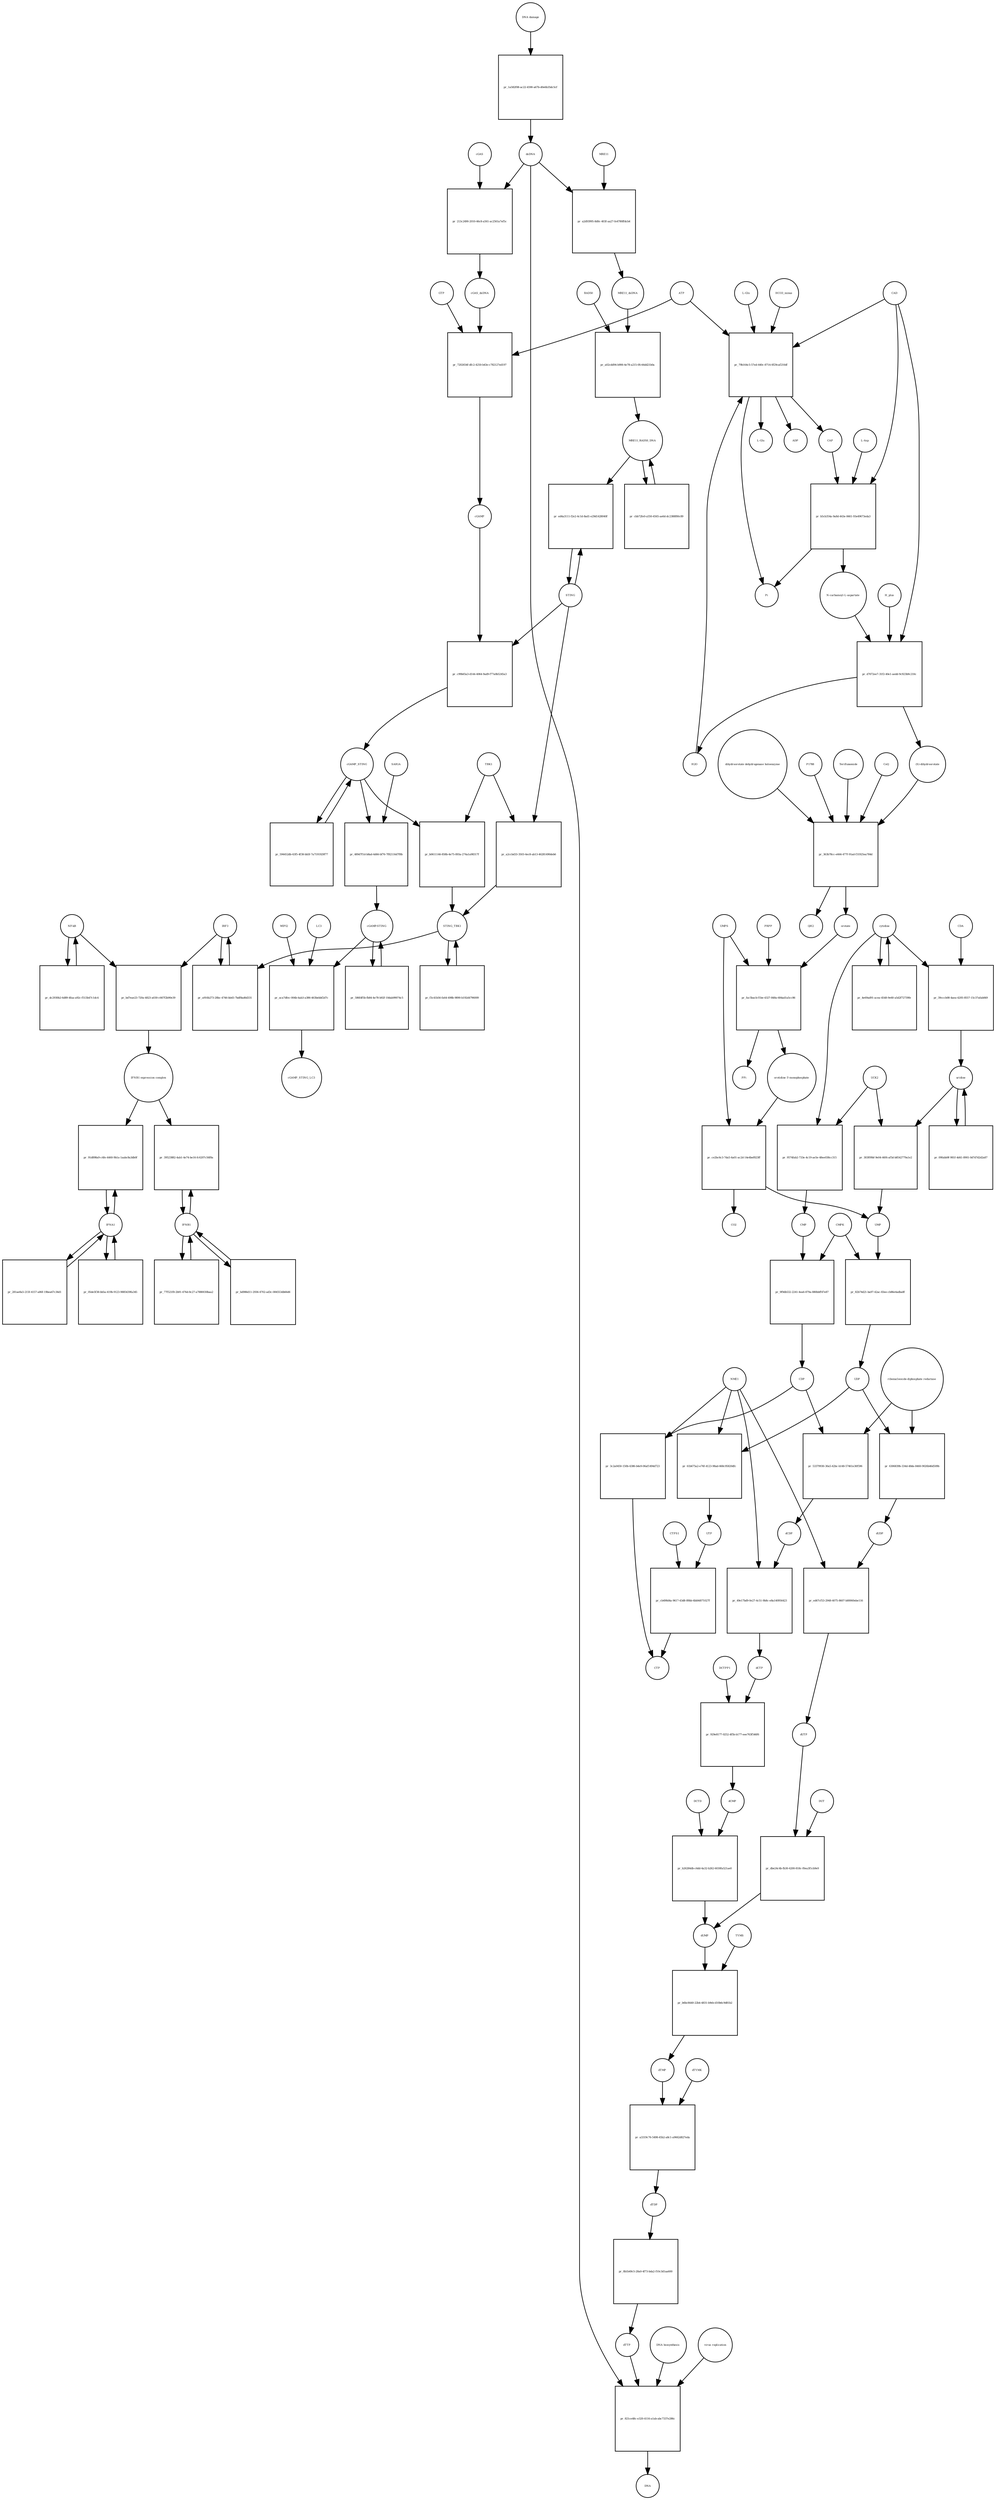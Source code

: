 strict digraph  {
"NF-kB" [annotation="urn_miriam_obo.go_GO%3A0071159", bipartite=0, cls=complex, fontsize=4, label="NF-kB", shape=circle];
"pr_bd7eae23-720a-4823-a030-c667f2b90e39" [annotation="", bipartite=1, cls=process, fontsize=4, label="pr_bd7eae23-720a-4823-a030-c667f2b90e39", shape=square];
"IFNB1 expression complex" [annotation="", bipartite=0, cls=complex, fontsize=4, label="IFNB1 expression complex", shape=circle];
IRF3 [annotation="urn_miriam_hgnc_6118|urn_miriam_uniprot_Q14653|urn_miriam_ensembl_ENSG00000126456|urn_miriam_refseq_NM_001571|urn_miriam_hgnc.symbol_IRF3|urn_miriam_ncbigene_3661", bipartite=0, cls="macromolecule multimer", fontsize=4, label=IRF3, shape=circle];
dCDP [annotation="urn_miriam_obo.chebi_CHEBI%3A28846", bipartite=0, cls="simple chemical", fontsize=4, label=dCDP, shape=circle];
"pr_49e17bd9-0e27-4c51-9b8c-e8a140956423" [annotation="", bipartite=1, cls=process, fontsize=4, label="pr_49e17bd9-0e27-4c51-9b8c-e8a140956423", shape=square];
dCTP [annotation="urn_miriam_obo.chebi_CHEBI%3A16311", bipartite=0, cls="simple chemical", fontsize=4, label=dCTP, shape=circle];
NME1 [annotation="urn_miriam_uniprot_P15531|urn_miriam_hgnc_7849", bipartite=0, cls=macromolecule, fontsize=4, label=NME1, shape=circle];
uridine [annotation="urn_miriam_obo.chebi_CHEBI%3A16704", bipartite=0, cls="simple chemical", fontsize=4, label=uridine, shape=circle];
"pr_303f09bf-9e04-46f4-af5d-b8542779a1e2" [annotation="", bipartite=1, cls=process, fontsize=4, label="pr_303f09bf-9e04-46f4-af5d-b8542779a1e2", shape=square];
UMP [annotation="urn_miriam_obo.chebi_CHEBI%3A57865", bipartite=0, cls="simple chemical", fontsize=4, label=UMP, shape=circle];
UCK2 [annotation="urn_miriam_uniprot_Q9HA47|urn_miriam_hgnc_HGNC%3A12562", bipartite=0, cls=macromolecule, fontsize=4, label=UCK2, shape=circle];
"orotidine 5'-monophosphate" [annotation="urn_miriam_obo.chebi_CHEBI%3A15842", bipartite=0, cls="simple chemical", fontsize=4, label="orotidine 5'-monophosphate", shape=circle];
"pr_ce2bc6c3-7da5-4a01-ac2d-14e4bef823ff" [annotation="", bipartite=1, cls=process, fontsize=4, label="pr_ce2bc6c3-7da5-4a01-ac2d-14e4bef823ff", shape=square];
UMPS [annotation="urn_miriam_ncbigene_7372|urn_miriam_refseq_NM_000373|urn_miriam_hgnc.symbol_UMPS|urn_miriam_hgnc_12563|urn_miriam_ensembl_ENSG00000114491|urn_miriam_uniprot_P11172", bipartite=0, cls="macromolecule multimer", fontsize=4, label=UMPS, shape=circle];
CO2 [annotation="urn_miriam_obo.chebi_CHEBI%3A16526", bipartite=0, cls="simple chemical", fontsize=4, label=CO2, shape=circle];
UTP [annotation="urn_miriam_obo.chebi_CHEBI%3A15713", bipartite=0, cls="simple chemical", fontsize=4, label=UTP, shape=circle];
"pr_cb498d4a-9617-43d8-89bb-4bb9d071027f" [annotation="", bipartite=1, cls=process, fontsize=4, label="pr_cb498d4a-9617-43d8-89bb-4bb9d071027f", shape=square];
CTP [annotation="urn_miriam_obo.chebi_CHEBI%3A17677", bipartite=0, cls="simple chemical", fontsize=4, label=CTP, shape=circle];
CTPS1 [annotation="urn_miriam_hgnc_HGNC%3A2519|urn_miriam_uniprot_P17812", bipartite=0, cls=macromolecule, fontsize=4, label=CTPS1, shape=circle];
UDP [annotation="urn_miriam_obo.chebi_CHEBI%3A17659", bipartite=0, cls="simple chemical", fontsize=4, label=UDP, shape=circle];
"pr_6306839b-334d-48de-8460-9026b46d509b" [annotation="", bipartite=1, cls=process, fontsize=4, label="pr_6306839b-334d-48de-8460-9026b46d509b", shape=square];
dUDP [annotation="urn_miriam_obo.chebi_CHEBI%3A28850", bipartite=0, cls="simple chemical", fontsize=4, label=dUDP, shape=circle];
"ribonucleoside-diphosphate reductase" [annotation="urn_miriam_brenda_1.17.4.1|urn_miriam_obo.go_GO%3A0005971", bipartite=0, cls=complex, fontsize=4, label="ribonucleoside-diphosphate reductase", shape=circle];
IFNB1 [annotation="urn_miriam_ensembl_ENSG00000171855|urn_miriam_hgnc.symbol_IFNB1|urn_miriam_hgnc_5434|urn_miriam_uniprot_P01574|urn_miriam_refseq_NM_002176|urn_miriam_ncbigene_3456", bipartite=0, cls=macromolecule, fontsize=4, label=IFNB1, shape=circle];
"pr_39523882-4ab1-4e74-be16-fc6207c56f8a" [annotation="", bipartite=1, cls=process, fontsize=4, label="pr_39523882-4ab1-4e74-be16-fc6207c56f8a", shape=square];
"pr_82b74d21-ba97-42ac-83ee-cb86e4adba8f" [annotation="", bipartite=1, cls=process, fontsize=4, label="pr_82b74d21-ba97-42ac-83ee-cb86e4adba8f", shape=square];
CMPK [annotation="urn_miriam_uniprot_P30085|urn_miriam_hgnc_HGNC%3A18170", bipartite=0, cls=macromolecule, fontsize=4, label=CMPK, shape=circle];
"cGAMP-STING" [annotation="", bipartite=0, cls=complex, fontsize=4, label="cGAMP-STING", shape=circle];
"pr_586fdf5b-fb84-4e78-b92f-10dab99074c5" [annotation="", bipartite=1, cls=process, fontsize=4, label="pr_586fdf5b-fb84-4e78-b92f-10dab99074c5", shape=square];
IFNA1 [annotation="urn_miriam_hgnc.symbol_IFNA1|urn_miriam_ncbigene_3439|urn_miriam_refseq_NM_024013|urn_miriam_uniprot_P01562|urn_miriam_hgnc_5417|urn_miriam_ensembl_ENSG00000197919", bipartite=0, cls=macromolecule, fontsize=4, label=IFNA1, shape=circle];
"pr_91d898a9-c4fe-4460-9b1a-1aabc8a3db0f" [annotation="", bipartite=1, cls=process, fontsize=4, label="pr_91d898a9-c4fe-4460-9b1a-1aabc8a3db0f", shape=square];
"pr_09fabb9f-981f-4d41-8901-0d7d7d2d2a87" [annotation="", bipartite=1, cls=process, fontsize=4, label="pr_09fabb9f-981f-4d41-8901-0d7d7d2d2a87", shape=square];
CDP [annotation="urn_miriam_obo.chebi_CHEBI%3A17239", bipartite=0, cls="simple chemical", fontsize=4, label=CDP, shape=circle];
"pr_53379930-30a5-42bc-b148-57461e30f596" [annotation="", bipartite=1, cls=process, fontsize=4, label="pr_53379930-30a5-42bc-b148-57461e30f596", shape=square];
"pr_3c2a0450-150b-4386-b4e9-06af1494d723" [annotation="", bipartite=1, cls=process, fontsize=4, label="pr_3c2a0450-150b-4386-b4e9-06af1494d723", shape=square];
dTDP [annotation="urn_miriam_obo.chebi_CHEBI%3A18075", bipartite=0, cls="simple chemical", fontsize=4, label=dTDP, shape=circle];
"pr_8b1b49c5-28a0-4f73-bda2-f10c3d1aa600" [annotation="", bipartite=1, cls=process, fontsize=4, label="pr_8b1b49c5-28a0-4f73-bda2-f10c3d1aa600", shape=square];
dTTP [annotation="urn_miriam_obo.chebi_CHEBI%3A18077", bipartite=0, cls="simple chemical", fontsize=4, label=dTTP, shape=circle];
CMP [annotation="urn_miriam_obo.chebi_CHEBI%3A17361", bipartite=0, cls="simple chemical", fontsize=4, label=CMP, shape=circle];
"pr_9f9db532-2241-4ea6-879a-880bbff47e87" [annotation="", bipartite=1, cls=process, fontsize=4, label="pr_9f9db532-2241-4ea6-879a-880bbff47e87", shape=square];
dUMP [annotation="urn_miriam_obo.chebi_CHEBI%3A17622", bipartite=0, cls="simple chemical", fontsize=4, label=dUMP, shape=circle];
"pr_b6bc8440-22b4-4831-b9eb-d10b6c9d81b2" [annotation="", bipartite=1, cls=process, fontsize=4, label="pr_b6bc8440-22b4-4831-b9eb-d10b6c9d81b2", shape=square];
dTMP [annotation="urn_miriam_obo.chebi_CHEBI%3A17013", bipartite=0, cls="simple chemical", fontsize=4, label=dTMP, shape=circle];
TYMS [annotation="urn_miriam_uniprot_P04818|urn_miriam_hgnc_HGNC%3A12441", bipartite=0, cls=macromolecule, fontsize=4, label=TYMS, shape=circle];
dsDNA [annotation="urn_miriam_obo.chebi_CHEBI%3A75909", bipartite=0, cls="simple chemical", fontsize=4, label=dsDNA, shape=circle];
"pr_821ce48c-e320-4116-a1ab-abc7337e286c" [annotation="", bipartite=1, cls=process, fontsize=4, label="pr_821ce48c-e320-4116-a1ab-abc7337e286c", shape=square];
DNA [annotation="", bipartite=0, cls="nucleic acid feature", fontsize=4, label=DNA, shape=circle];
"DNA biosynthesis" [annotation="urn_miriam_obo.go_GO%3A0071897", bipartite=0, cls=phenotype, fontsize=4, label="DNA biosynthesis", shape=circle];
"virus replication" [annotation="urn_miriam_obo.go_GO%3A0019079", bipartite=0, cls=phenotype, fontsize=4, label="virus replication", shape=circle];
MRE11_RAD50_DNA [annotation="", bipartite=0, cls=complex, fontsize=4, label=MRE11_RAD50_DNA, shape=circle];
"pr_cbb72fe0-a550-4565-ae6d-dc2388f80c89" [annotation="", bipartite=1, cls=process, fontsize=4, label="pr_cbb72fe0-a550-4565-ae6d-dc2388f80c89", shape=square];
"pr_929e8177-0252-4f5b-b177-eee763f546f6" [annotation="", bipartite=1, cls=process, fontsize=4, label="pr_929e8177-0252-4f5b-b177-eee763f546f6", shape=square];
dCMP [annotation="urn_miriam_obo.chebi_CHEBI%3A15918", bipartite=0, cls="simple chemical", fontsize=4, label=dCMP, shape=circle];
DCTPP1 [annotation="urn_miriam_uniprot_Q9H773|urn_miriam_hgnc_HGNC%3A28777", bipartite=0, cls=macromolecule, fontsize=4, label=DCTPP1, shape=circle];
"pr_bd986d11-2936-4702-ad3c-084553db66d6" [annotation="", bipartite=1, cls=process, fontsize=4, label="pr_bd986d11-2936-4702-ad3c-084553db66d6", shape=square];
"pr_77f521f8-2b91-476d-8c27-a7880030baa2" [annotation="", bipartite=1, cls=process, fontsize=4, label="pr_77f521f8-2b91-476d-8c27-a7880030baa2", shape=square];
ATP [annotation="urn_miriam_obo.chebi_CHEBI%3A15422", bipartite=0, cls="simple chemical", fontsize=4, label=ATP, shape=circle];
"pr_7202654f-dfc2-4250-b43e-c782127ed197" [annotation="", bipartite=1, cls=process, fontsize=4, label="pr_7202654f-dfc2-4250-b43e-c782127ed197", shape=square];
GTP [annotation="urn_miriam_obo.chebi_CHEBI%3A15996", bipartite=0, cls="simple chemical", fontsize=4, label=GTP, shape=circle];
cGAMP [annotation="urn_miriam_obo.chebi_CHEBI%3A75947", bipartite=0, cls="simple chemical", fontsize=4, label=cGAMP, shape=circle];
cGAS_dsDNA [annotation=urn_miriam_pubmed_28363908, bipartite=0, cls=complex, fontsize=4, label=cGAS_dsDNA, shape=circle];
cytidine [annotation="urn_miriam_obo.chebi_CHEBI%3A17562", bipartite=0, cls="simple chemical", fontsize=4, label=cytidine, shape=circle];
"pr_9574fab2-733e-4c19-ae5e-48ee038cc315" [annotation="", bipartite=1, cls=process, fontsize=4, label="pr_9574fab2-733e-4c19-ae5e-48ee038cc315", shape=square];
"pr_c99b65a3-d144-4064-9ad9-f77a0b5245a3" [annotation="", bipartite=1, cls=process, fontsize=4, label="pr_c99b65a3-d144-4064-9ad9-f77a0b5245a3", shape=square];
STING [annotation=urn_miriam_uniprot_Q86WV6, bipartite=0, cls="macromolecule multimer", fontsize=4, label=STING, shape=circle];
cGAMP_STING [annotation="urn_miriam_obo.go_GO%3A1990231", bipartite=0, cls=complex, fontsize=4, label=cGAMP_STING, shape=circle];
"L-Gln" [annotation="urn_miriam_obo.chebi_CHEBI%3A18050", bipartite=0, cls="simple chemical", fontsize=4, label="L-Gln", shape=circle];
"pr_79b164c5-57ed-440c-8714-0f29caf210df" [annotation="", bipartite=1, cls=process, fontsize=4, label="pr_79b164c5-57ed-440c-8714-0f29caf210df", shape=square];
CAP [annotation="urn_miriam_obo.chebi_CHEBI%3A17672", bipartite=0, cls="simple chemical", fontsize=4, label=CAP, shape=circle];
CAD [annotation="urn_miriam_refseq_NM_001306079|urn_miriam_hgnc_1424|urn_miriam_hgnc.symbol_CAD|urn_miriam_uniprot_P27708|urn_miriam_ncbigene_790|urn_miriam_ensembl_ENSG00000084774", bipartite=0, cls=macromolecule, fontsize=4, label=CAD, shape=circle];
HCO3_minus [annotation="urn_miriam_obo.chebi_CHEBI%3A17544", bipartite=0, cls="simple chemical", fontsize=4, label=HCO3_minus, shape=circle];
H2O [annotation="urn_miriam_obo.chebi_CHEBI%3A15377", bipartite=0, cls="simple chemical", fontsize=4, label=H2O, shape=circle];
"L-Glu" [annotation="urn_miriam_obo.chebi_CHEBI%3A16015", bipartite=0, cls="simple chemical", fontsize=4, label="L-Glu", shape=circle];
ADP [annotation="urn_miriam_obo.chebi_CHEBI%3A16761", bipartite=0, cls="simple chemical", fontsize=4, label=ADP, shape=circle];
Pi [annotation="urn_miriam_obo.chebi_CHEBI%3A18367", bipartite=0, cls="simple chemical", fontsize=4, label=Pi, shape=circle];
"pr_61b675a2-e76f-4123-98ad-668c95820dfc" [annotation="", bipartite=1, cls=process, fontsize=4, label="pr_61b675a2-e76f-4123-98ad-668c95820dfc", shape=square];
"N-carbamoyl-L-aspartate" [annotation="urn_miriam_obo.chebi_CHEBI%3A32814", bipartite=0, cls="simple chemical", fontsize=4, label="N-carbamoyl-L-aspartate", shape=circle];
"pr_d7672ee7-31f2-40e1-aedd-9c923b9c210c" [annotation="", bipartite=1, cls=process, fontsize=4, label="pr_d7672ee7-31f2-40e1-aedd-9c923b9c210c", shape=square];
"(S)-dihydroorotate" [annotation="urn_miriam_obo.chebi_CHEBI%3A30864", bipartite=0, cls="simple chemical", fontsize=4, label="(S)-dihydroorotate", shape=circle];
H_plus [annotation="urn_miriam_obo.chebi_CHEBI%3A15378", bipartite=0, cls="simple chemical", fontsize=4, label=H_plus, shape=circle];
"pr_dc2930b2-6d89-4faa-a92c-f513b47c1dc4" [annotation="", bipartite=1, cls=process, fontsize=4, label="pr_dc2930b2-6d89-4faa-a92c-f513b47c1dc4", shape=square];
"pr_05de5f38-bb5a-419b-9123-9885439fa345" [annotation="", bipartite=1, cls=process, fontsize=4, label="pr_05de5f38-bb5a-419b-9123-9885439fa345", shape=square];
TBK1 [annotation="urn_miriam_hgnc.symbol_TBK1|urn_miriam_ensembl_ENSG00000183735|urn_miriam_uniprot_Q9UHD2|urn_miriam_refseq_NM_013254|urn_miriam_hgnc_11584|urn_miriam_ncbigene_29110", bipartite=0, cls=macromolecule, fontsize=4, label=TBK1, shape=circle];
"pr_b0611146-858b-4e75-893a-274a1a98317f" [annotation="", bipartite=1, cls=process, fontsize=4, label="pr_b0611146-858b-4e75-893a-274a1a98317f", shape=square];
STING_TBK1 [annotation=urn_miriam_pubmed_30842653, bipartite=0, cls=complex, fontsize=4, label=STING_TBK1, shape=circle];
"pr_ed4a3111-f2e2-4c1d-8ad1-e29d1428040f" [annotation="", bipartite=1, cls=process, fontsize=4, label="pr_ed4a3111-f2e2-4c1d-8ad1-e29d1428040f", shape=square];
"pr_281ae8a5-215f-4157-a86f-19bea67c36d1" [annotation="", bipartite=1, cls=process, fontsize=4, label="pr_281ae8a5-215f-4157-a86f-19bea67c36d1", shape=square];
"pr_213c2490-2010-46c8-a561-ac2561a7ef5c" [annotation="", bipartite=1, cls=process, fontsize=4, label="pr_213c2490-2010-46c8-a561-ac2561a7ef5c", shape=square];
cGAS [annotation="urn_miriam_ensembl_ENSG00000164430|urn_miriam_hgnc_21367|urn_miriam_ncbigene_115004|urn_miriam_uniprot_Q8N884|urn_miriam_hgnc.symbol_CGAS|urn_miriam_refseq_NM_138441", bipartite=0, cls=macromolecule, fontsize=4, label=cGAS, shape=circle];
"pr_f3c41b56-fa64-498b-9890-b192d4796009" [annotation="", bipartite=1, cls=process, fontsize=4, label="pr_f3c41b56-fa64-498b-9890-b192d4796009", shape=square];
orotate [annotation="urn_miriam_obo.chebi_CHEBI%3A30839", bipartite=0, cls="simple chemical", fontsize=4, label=orotate, shape=circle];
"pr_fac5bacb-f1be-4327-848a-684ad1a5cc86" [annotation="", bipartite=1, cls=process, fontsize=4, label="pr_fac5bacb-f1be-4327-848a-684ad1a5cc86", shape=square];
PRPP [annotation="urn_miriam_obo.chebi_CHEBI%3A17111", bipartite=0, cls="simple chemical", fontsize=4, label=PRPP, shape=circle];
PPi [annotation="urn_miriam_obo.chebi_CHEBI%3A18361", bipartite=0, cls="simple chemical", fontsize=4, label=PPi, shape=circle];
"pr_4e69ad91-acea-4548-9e60-a5d2f72739fe" [annotation="", bipartite=1, cls=process, fontsize=4, label="pr_4e69ad91-acea-4548-9e60-a5d2f72739fe", shape=square];
"pr_a916b273-28bc-4746-bb45-7bdf8ad6d331" [annotation="", bipartite=1, cls=process, fontsize=4, label="pr_a916b273-28bc-4746-bb45-7bdf8ad6d331", shape=square];
"pr_594452db-43f5-4f38-bb5f-7a7191929f77" [annotation="", bipartite=1, cls=process, fontsize=4, label="pr_594452db-43f5-4f38-bb5f-7a7191929f77", shape=square];
RAD50 [annotation="urn_miriam_ncbigene_10111|urn_miriam_refseq_NM_005732|urn_miriam_uniprot_Q92878|urn_miriam_hgnc.symbol_RAD50|urn_miriam_ensembl_ENSG00000113522|urn_miriam_hgnc_9816", bipartite=0, cls="macromolecule multimer", fontsize=4, label=RAD50, shape=circle];
"pr_a02cdd94-b906-4e78-a215-0fc44dd21b0a" [annotation="", bipartite=1, cls=process, fontsize=4, label="pr_a02cdd94-b906-4e78-a215-0fc44dd21b0a", shape=square];
MRE11_dsDNA [annotation="urn_miriam_obo.go_GO%3A0003690", bipartite=0, cls=complex, fontsize=4, label=MRE11_dsDNA, shape=circle];
"pr_363b78cc-e664-477f-91ad-f31925ea784d" [annotation="", bipartite=1, cls=process, fontsize=4, label="pr_363b78cc-e664-477f-91ad-f31925ea784d", shape=square];
"dihydroorotate dehydrogenase holoenzyme" [annotation="urn_miriam_ncbigene_1723|urn_miriam_hgnc_HGNC%3A2867|urn_miriam_hgnc.symbol_DHODH", bipartite=0, cls="simple chemical", fontsize=4, label="dihydroorotate dehydrogenase holoenzyme", shape=circle];
P1788 [annotation=urn_miriam_pubmed_31740051, bipartite=0, cls="simple chemical", fontsize=4, label=P1788, shape=circle];
Teriflunomide [annotation=urn_miriam_drugbank_DB08880, bipartite=0, cls="simple chemical", fontsize=4, label=Teriflunomide, shape=circle];
CoQ [annotation="urn_miriam_obo.chebi_CHEBI%3A16389", bipartite=0, cls="simple chemical", fontsize=4, label=CoQ, shape=circle];
QH2 [annotation="urn_miriam_obo.chebi_CHEBI%3A17976", bipartite=0, cls="simple chemical", fontsize=4, label=QH2, shape=circle];
"pr_ed67cf53-2948-4075-8607-b80060ebe116" [annotation="", bipartite=1, cls=process, fontsize=4, label="pr_ed67cf53-2948-4075-8607-b80060ebe116", shape=square];
dUTP [annotation="urn_miriam_obo.chebi_CHEBI%3A17625", bipartite=0, cls="simple chemical", fontsize=4, label=dUTP, shape=circle];
"pr_39cccb08-4aea-4205-8557-15c37afab849" [annotation="", bipartite=1, cls=process, fontsize=4, label="pr_39cccb08-4aea-4205-8557-15c37afab849", shape=square];
CDA [annotation="urn_miriam_uniprot_P32320|urn_miriam_ncbigene_978|urn_miriam_refseq_NM_001785|urn_miriam_ensembl_ENSG00000158825|urn_miriam_hgnc.symbol_CDA|urn_miriam_hgnc_1712", bipartite=0, cls=macromolecule, fontsize=4, label=CDA, shape=circle];
"pr_dbe24c4b-fb30-4200-818c-f0ea3f1cb9e9" [annotation="", bipartite=1, cls=process, fontsize=4, label="pr_dbe24c4b-fb30-4200-818c-f0ea3f1cb9e9", shape=square];
DUT [annotation="urn_miriam_hgnc_HGNC%3A3078|urn_miriam_uniprot_P33316", bipartite=0, cls=macromolecule, fontsize=4, label=DUT, shape=circle];
"pr_aca7dfec-004b-4ab3-a386-463bebbf2d7c" [annotation="", bipartite=1, cls=process, fontsize=4, label="pr_aca7dfec-004b-4ab3-a386-463bebbf2d7c", shape=square];
LC3 [annotation="", bipartite=0, cls=macromolecule, fontsize=4, label=LC3, shape=circle];
cGAMP_STING_LC3 [annotation="", bipartite=0, cls=complex, fontsize=4, label=cGAMP_STING_LC3, shape=circle];
WIPI2 [annotation="urn_miriam_refseq_NM_015610|urn_miriam_hgnc_32225|urn_miriam_hgnc.symbol_WIPI2|urn_miriam_ensembl_ENSG00000157954|urn_miriam_ncbigene_26100|urn_miriam_uniprot_Q9Y4P8", bipartite=0, cls=macromolecule, fontsize=4, label=WIPI2, shape=circle];
"pr_b5cb354a-9a8d-443e-8461-93e49673eda3" [annotation="", bipartite=1, cls=process, fontsize=4, label="pr_b5cb354a-9a8d-443e-8461-93e49673eda3", shape=square];
"L-Asp" [annotation="urn_miriam_obo.chebi_CHEBI%3A29991", bipartite=0, cls="simple chemical", fontsize=4, label="L-Asp", shape=circle];
"pr_a2d93995-8d0c-403f-aa27-fe4780ffdcb4" [annotation="", bipartite=1, cls=process, fontsize=4, label="pr_a2d93995-8d0c-403f-aa27-fe4780ffdcb4", shape=square];
MRE11 [annotation="urn_miriam_hgnc.symbol_MRE11|urn_miriam_ncbigene_4361|urn_miriam_uniprot_P49959|urn_miriam_ensembl_ENSG00000020922|urn_miriam_refseq_NM_005591|urn_miriam_hgnc_7230", bipartite=0, cls="macromolecule multimer", fontsize=4, label=MRE11, shape=circle];
"pr_a3319c76-5498-45b2-a8c1-a9662d827eda" [annotation="", bipartite=1, cls=process, fontsize=4, label="pr_a3319c76-5498-45b2-a8c1-a9662d827eda", shape=square];
dTYMK [annotation="urn_miriam_uniprot_P23919|urn_miriam_hgnc_HGNC%3A3061", bipartite=0, cls=macromolecule, fontsize=4, label=dTYMK, shape=circle];
"pr_489d7f1d-b8ad-4d66-bf76-7f82116d7f8b" [annotation="", bipartite=1, cls=process, fontsize=4, label="pr_489d7f1d-b8ad-4d66-bf76-7f82116d7f8b", shape=square];
SAR1A [annotation="urn_miriam_uniprot_Q9NR31|urn_miriam_ensembl_ENSG00000079332|urn_miriam_hgnc_10534|urn_miriam_hgnc.symbol_SAR1A|urn_miriam_refseq_NM_001142648|urn_miriam_ncbigene_56681", bipartite=0, cls=macromolecule, fontsize=4, label=SAR1A, shape=circle];
"pr_a2ccbd33-3503-4ec8-ab13-46281490deb6" [annotation="", bipartite=1, cls=process, fontsize=4, label="pr_a2ccbd33-3503-4ec8-ab13-46281490deb6", shape=square];
"pr_1a582f08-ac22-4590-a67b-d0e6b35dc5cf" [annotation="", bipartite=1, cls=process, fontsize=4, label="pr_1a582f08-ac22-4590-a67b-d0e6b35dc5cf", shape=square];
"DNA damage" [annotation="", bipartite=0, cls=phenotype, fontsize=4, label="DNA damage", shape=circle];
"pr_b26284db-c6dd-4a32-b262-6030fa521ae0" [annotation="", bipartite=1, cls=process, fontsize=4, label="pr_b26284db-c6dd-4a32-b262-6030fa521ae0", shape=square];
DCTD [annotation="urn_miriam_uniprot_P32321|urn_miriam_hgnc_HGNC%3A2710", bipartite=0, cls=macromolecule, fontsize=4, label=DCTD, shape=circle];
"NF-kB" -> "pr_bd7eae23-720a-4823-a030-c667f2b90e39"  [annotation="", interaction_type=consumption];
"NF-kB" -> "pr_dc2930b2-6d89-4faa-a92c-f513b47c1dc4"  [annotation="", interaction_type=consumption];
"pr_bd7eae23-720a-4823-a030-c667f2b90e39" -> "IFNB1 expression complex"  [annotation="", interaction_type=production];
"IFNB1 expression complex" -> "pr_39523882-4ab1-4e74-be16-fc6207c56f8a"  [annotation=urn_miriam_pubmed_20610653, interaction_type=stimulation];
"IFNB1 expression complex" -> "pr_91d898a9-c4fe-4460-9b1a-1aabc8a3db0f"  [annotation=urn_miriam_pubmed_16979567, interaction_type=stimulation];
IRF3 -> "pr_bd7eae23-720a-4823-a030-c667f2b90e39"  [annotation="", interaction_type=consumption];
IRF3 -> "pr_a916b273-28bc-4746-bb45-7bdf8ad6d331"  [annotation="", interaction_type=consumption];
dCDP -> "pr_49e17bd9-0e27-4c51-9b8c-e8a140956423"  [annotation="", interaction_type=consumption];
"pr_49e17bd9-0e27-4c51-9b8c-e8a140956423" -> dCTP  [annotation="", interaction_type=production];
dCTP -> "pr_929e8177-0252-4f5b-b177-eee763f546f6"  [annotation="", interaction_type=consumption];
NME1 -> "pr_49e17bd9-0e27-4c51-9b8c-e8a140956423"  [annotation=urn_miriam_pubmed_17827303, interaction_type=catalysis];
NME1 -> "pr_3c2a0450-150b-4386-b4e9-06af1494d723"  [annotation=urn_miriam_pubmed_28458037, interaction_type=catalysis];
NME1 -> "pr_61b675a2-e76f-4123-98ad-668c95820dfc"  [annotation=urn_miriam_pubmed_28458037, interaction_type=catalysis];
NME1 -> "pr_ed67cf53-2948-4075-8607-b80060ebe116"  [annotation=urn_miriam_pubmed_17827303, interaction_type=catalysis];
uridine -> "pr_303f09bf-9e04-46f4-af5d-b8542779a1e2"  [annotation="", interaction_type=consumption];
uridine -> "pr_09fabb9f-981f-4d41-8901-0d7d7d2d2a87"  [annotation="", interaction_type=consumption];
"pr_303f09bf-9e04-46f4-af5d-b8542779a1e2" -> UMP  [annotation="", interaction_type=production];
UMP -> "pr_82b74d21-ba97-42ac-83ee-cb86e4adba8f"  [annotation="", interaction_type=consumption];
UCK2 -> "pr_303f09bf-9e04-46f4-af5d-b8542779a1e2"  [annotation=urn_miriam_pubmed_15130468, interaction_type=catalysis];
UCK2 -> "pr_9574fab2-733e-4c19-ae5e-48ee038cc315"  [annotation=urn_miriam_pubmed_15130468, interaction_type=catalysis];
"orotidine 5'-monophosphate" -> "pr_ce2bc6c3-7da5-4a01-ac2d-14e4bef823ff"  [annotation="", interaction_type=consumption];
"pr_ce2bc6c3-7da5-4a01-ac2d-14e4bef823ff" -> UMP  [annotation="", interaction_type=production];
"pr_ce2bc6c3-7da5-4a01-ac2d-14e4bef823ff" -> CO2  [annotation="", interaction_type=production];
UMPS -> "pr_ce2bc6c3-7da5-4a01-ac2d-14e4bef823ff"  [annotation=urn_miriam_reactome_REACT_1698, interaction_type=catalysis];
UMPS -> "pr_fac5bacb-f1be-4327-848a-684ad1a5cc86"  [annotation=urn_miriam_reactome_REACT_1698, interaction_type=catalysis];
UTP -> "pr_cb498d4a-9617-43d8-89bb-4bb9d071027f"  [annotation="", interaction_type=consumption];
"pr_cb498d4a-9617-43d8-89bb-4bb9d071027f" -> CTP  [annotation="", interaction_type=production];
CTPS1 -> "pr_cb498d4a-9617-43d8-89bb-4bb9d071027f"  [annotation=urn_miriam_pubmed_5411547, interaction_type=catalysis];
UDP -> "pr_6306839b-334d-48de-8460-9026b46d509b"  [annotation="", interaction_type=consumption];
UDP -> "pr_61b675a2-e76f-4123-98ad-668c95820dfc"  [annotation="", interaction_type=consumption];
"pr_6306839b-334d-48de-8460-9026b46d509b" -> dUDP  [annotation="", interaction_type=production];
dUDP -> "pr_ed67cf53-2948-4075-8607-b80060ebe116"  [annotation="", interaction_type=consumption];
"ribonucleoside-diphosphate reductase" -> "pr_6306839b-334d-48de-8460-9026b46d509b"  [annotation=urn_miriam_pubmed_24809024, interaction_type=catalysis];
"ribonucleoside-diphosphate reductase" -> "pr_53379930-30a5-42bc-b148-57461e30f596"  [annotation=urn_miriam_pubmed_24809024, interaction_type=catalysis];
IFNB1 -> "pr_39523882-4ab1-4e74-be16-fc6207c56f8a"  [annotation="", interaction_type=consumption];
IFNB1 -> "pr_bd986d11-2936-4702-ad3c-084553db66d6"  [annotation="", interaction_type=consumption];
IFNB1 -> "pr_77f521f8-2b91-476d-8c27-a7880030baa2"  [annotation="", interaction_type=consumption];
"pr_39523882-4ab1-4e74-be16-fc6207c56f8a" -> IFNB1  [annotation="", interaction_type=production];
"pr_82b74d21-ba97-42ac-83ee-cb86e4adba8f" -> UDP  [annotation="", interaction_type=production];
CMPK -> "pr_82b74d21-ba97-42ac-83ee-cb86e4adba8f"  [annotation=urn_miriam_pubmed_10462544, interaction_type=catalysis];
CMPK -> "pr_9f9db532-2241-4ea6-879a-880bbff47e87"  [annotation=urn_miriam_pubmed_10462544, interaction_type=catalysis];
"cGAMP-STING" -> "pr_586fdf5b-fb84-4e78-b92f-10dab99074c5"  [annotation="", interaction_type=consumption];
"cGAMP-STING" -> "pr_aca7dfec-004b-4ab3-a386-463bebbf2d7c"  [annotation="", interaction_type=consumption];
"pr_586fdf5b-fb84-4e78-b92f-10dab99074c5" -> "cGAMP-STING"  [annotation="", interaction_type=production];
IFNA1 -> "pr_91d898a9-c4fe-4460-9b1a-1aabc8a3db0f"  [annotation="", interaction_type=consumption];
IFNA1 -> "pr_05de5f38-bb5a-419b-9123-9885439fa345"  [annotation="", interaction_type=consumption];
IFNA1 -> "pr_281ae8a5-215f-4157-a86f-19bea67c36d1"  [annotation="", interaction_type=consumption];
"pr_91d898a9-c4fe-4460-9b1a-1aabc8a3db0f" -> IFNA1  [annotation="", interaction_type=production];
"pr_09fabb9f-981f-4d41-8901-0d7d7d2d2a87" -> uridine  [annotation="", interaction_type=production];
CDP -> "pr_53379930-30a5-42bc-b148-57461e30f596"  [annotation="", interaction_type=consumption];
CDP -> "pr_3c2a0450-150b-4386-b4e9-06af1494d723"  [annotation="", interaction_type=consumption];
"pr_53379930-30a5-42bc-b148-57461e30f596" -> dCDP  [annotation="", interaction_type=production];
"pr_3c2a0450-150b-4386-b4e9-06af1494d723" -> CTP  [annotation="", interaction_type=production];
dTDP -> "pr_8b1b49c5-28a0-4f73-bda2-f10c3d1aa600"  [annotation="", interaction_type=consumption];
"pr_8b1b49c5-28a0-4f73-bda2-f10c3d1aa600" -> dTTP  [annotation="", interaction_type=production];
dTTP -> "pr_821ce48c-e320-4116-a1ab-abc7337e286c"  [annotation="", interaction_type=consumption];
CMP -> "pr_9f9db532-2241-4ea6-879a-880bbff47e87"  [annotation="", interaction_type=consumption];
"pr_9f9db532-2241-4ea6-879a-880bbff47e87" -> CDP  [annotation="", interaction_type=production];
dUMP -> "pr_b6bc8440-22b4-4831-b9eb-d10b6c9d81b2"  [annotation="", interaction_type=consumption];
"pr_b6bc8440-22b4-4831-b9eb-d10b6c9d81b2" -> dTMP  [annotation="", interaction_type=production];
dTMP -> "pr_a3319c76-5498-45b2-a8c1-a9662d827eda"  [annotation="", interaction_type=consumption];
TYMS -> "pr_b6bc8440-22b4-4831-b9eb-d10b6c9d81b2"  [annotation=urn_miriam_pubmed_3099389, interaction_type=catalysis];
dsDNA -> "pr_821ce48c-e320-4116-a1ab-abc7337e286c"  [annotation="", interaction_type=consumption];
dsDNA -> "pr_213c2490-2010-46c8-a561-ac2561a7ef5c"  [annotation="", interaction_type=consumption];
dsDNA -> "pr_a2d93995-8d0c-403f-aa27-fe4780ffdcb4"  [annotation="", interaction_type=consumption];
"pr_821ce48c-e320-4116-a1ab-abc7337e286c" -> DNA  [annotation="", interaction_type=production];
"DNA biosynthesis" -> "pr_821ce48c-e320-4116-a1ab-abc7337e286c"  [annotation="", interaction_type=catalysis];
"virus replication" -> "pr_821ce48c-e320-4116-a1ab-abc7337e286c"  [annotation="", interaction_type=inhibition];
MRE11_RAD50_DNA -> "pr_cbb72fe0-a550-4565-ae6d-dc2388f80c89"  [annotation="", interaction_type=consumption];
MRE11_RAD50_DNA -> "pr_ed4a3111-f2e2-4c1d-8ad1-e29d1428040f"  [annotation=urn_miriam_pubmed_23388631, interaction_type=catalysis];
"pr_cbb72fe0-a550-4565-ae6d-dc2388f80c89" -> MRE11_RAD50_DNA  [annotation="", interaction_type=production];
"pr_929e8177-0252-4f5b-b177-eee763f546f6" -> dCMP  [annotation="", interaction_type=production];
dCMP -> "pr_b26284db-c6dd-4a32-b262-6030fa521ae0"  [annotation="", interaction_type=consumption];
DCTPP1 -> "pr_929e8177-0252-4f5b-b177-eee763f546f6"  [annotation=urn_miriam_pubmed_13788541, interaction_type=catalysis];
"pr_bd986d11-2936-4702-ad3c-084553db66d6" -> IFNB1  [annotation="", interaction_type=production];
"pr_77f521f8-2b91-476d-8c27-a7880030baa2" -> IFNB1  [annotation="", interaction_type=production];
ATP -> "pr_7202654f-dfc2-4250-b43e-c782127ed197"  [annotation="", interaction_type=consumption];
ATP -> "pr_79b164c5-57ed-440c-8714-0f29caf210df"  [annotation="", interaction_type=consumption];
"pr_7202654f-dfc2-4250-b43e-c782127ed197" -> cGAMP  [annotation="", interaction_type=production];
GTP -> "pr_7202654f-dfc2-4250-b43e-c782127ed197"  [annotation="", interaction_type=consumption];
cGAMP -> "pr_c99b65a3-d144-4064-9ad9-f77a0b5245a3"  [annotation="", interaction_type=consumption];
cGAS_dsDNA -> "pr_7202654f-dfc2-4250-b43e-c782127ed197"  [annotation=urn_miriam_pubmed_29622565, interaction_type=catalysis];
cytidine -> "pr_9574fab2-733e-4c19-ae5e-48ee038cc315"  [annotation="", interaction_type=consumption];
cytidine -> "pr_4e69ad91-acea-4548-9e60-a5d2f72739fe"  [annotation="", interaction_type=consumption];
cytidine -> "pr_39cccb08-4aea-4205-8557-15c37afab849"  [annotation="", interaction_type=consumption];
"pr_9574fab2-733e-4c19-ae5e-48ee038cc315" -> CMP  [annotation="", interaction_type=production];
"pr_c99b65a3-d144-4064-9ad9-f77a0b5245a3" -> cGAMP_STING  [annotation="", interaction_type=production];
STING -> "pr_c99b65a3-d144-4064-9ad9-f77a0b5245a3"  [annotation="", interaction_type=consumption];
STING -> "pr_ed4a3111-f2e2-4c1d-8ad1-e29d1428040f"  [annotation="", interaction_type=consumption];
STING -> "pr_a2ccbd33-3503-4ec8-ab13-46281490deb6"  [annotation="", interaction_type=consumption];
cGAMP_STING -> "pr_b0611146-858b-4e75-893a-274a1a98317f"  [annotation="", interaction_type=consumption];
cGAMP_STING -> "pr_594452db-43f5-4f38-bb5f-7a7191929f77"  [annotation="", interaction_type=consumption];
cGAMP_STING -> "pr_489d7f1d-b8ad-4d66-bf76-7f82116d7f8b"  [annotation="", interaction_type=consumption];
"L-Gln" -> "pr_79b164c5-57ed-440c-8714-0f29caf210df"  [annotation="", interaction_type=consumption];
"pr_79b164c5-57ed-440c-8714-0f29caf210df" -> CAP  [annotation="", interaction_type=production];
"pr_79b164c5-57ed-440c-8714-0f29caf210df" -> "L-Glu"  [annotation="", interaction_type=production];
"pr_79b164c5-57ed-440c-8714-0f29caf210df" -> ADP  [annotation="", interaction_type=production];
"pr_79b164c5-57ed-440c-8714-0f29caf210df" -> Pi  [annotation="", interaction_type=production];
CAP -> "pr_b5cb354a-9a8d-443e-8461-93e49673eda3"  [annotation="", interaction_type=consumption];
CAD -> "pr_79b164c5-57ed-440c-8714-0f29caf210df"  [annotation=urn_miriam_reactome_REACT_73577, interaction_type=catalysis];
CAD -> "pr_d7672ee7-31f2-40e1-aedd-9c923b9c210c"  [annotation=urn_miriam_reactome_REACT_1698, interaction_type=catalysis];
CAD -> "pr_b5cb354a-9a8d-443e-8461-93e49673eda3"  [annotation=urn_miriam_reactome_REACT_1698, interaction_type=catalysis];
HCO3_minus -> "pr_79b164c5-57ed-440c-8714-0f29caf210df"  [annotation="", interaction_type=consumption];
H2O -> "pr_79b164c5-57ed-440c-8714-0f29caf210df"  [annotation="", interaction_type=consumption];
"pr_61b675a2-e76f-4123-98ad-668c95820dfc" -> UTP  [annotation="", interaction_type=production];
"N-carbamoyl-L-aspartate" -> "pr_d7672ee7-31f2-40e1-aedd-9c923b9c210c"  [annotation="", interaction_type=consumption];
"pr_d7672ee7-31f2-40e1-aedd-9c923b9c210c" -> "(S)-dihydroorotate"  [annotation="", interaction_type=production];
"pr_d7672ee7-31f2-40e1-aedd-9c923b9c210c" -> H2O  [annotation="", interaction_type=production];
"(S)-dihydroorotate" -> "pr_363b78cc-e664-477f-91ad-f31925ea784d"  [annotation="", interaction_type=consumption];
H_plus -> "pr_d7672ee7-31f2-40e1-aedd-9c923b9c210c"  [annotation="", interaction_type=consumption];
"pr_dc2930b2-6d89-4faa-a92c-f513b47c1dc4" -> "NF-kB"  [annotation="", interaction_type=production];
"pr_05de5f38-bb5a-419b-9123-9885439fa345" -> IFNA1  [annotation="", interaction_type=production];
TBK1 -> "pr_b0611146-858b-4e75-893a-274a1a98317f"  [annotation="", interaction_type=consumption];
TBK1 -> "pr_a2ccbd33-3503-4ec8-ab13-46281490deb6"  [annotation="", interaction_type=consumption];
"pr_b0611146-858b-4e75-893a-274a1a98317f" -> STING_TBK1  [annotation="", interaction_type=production];
STING_TBK1 -> "pr_f3c41b56-fa64-498b-9890-b192d4796009"  [annotation="", interaction_type=consumption];
STING_TBK1 -> "pr_a916b273-28bc-4746-bb45-7bdf8ad6d331"  [annotation="urn_miriam_pubmed_22394562|urn_miriam_pubmed_25636800", interaction_type=catalysis];
"pr_ed4a3111-f2e2-4c1d-8ad1-e29d1428040f" -> STING  [annotation="", interaction_type=production];
"pr_281ae8a5-215f-4157-a86f-19bea67c36d1" -> IFNA1  [annotation="", interaction_type=production];
"pr_213c2490-2010-46c8-a561-ac2561a7ef5c" -> cGAS_dsDNA  [annotation="", interaction_type=production];
cGAS -> "pr_213c2490-2010-46c8-a561-ac2561a7ef5c"  [annotation="", interaction_type=consumption];
"pr_f3c41b56-fa64-498b-9890-b192d4796009" -> STING_TBK1  [annotation="", interaction_type=production];
orotate -> "pr_fac5bacb-f1be-4327-848a-684ad1a5cc86"  [annotation="", interaction_type=consumption];
"pr_fac5bacb-f1be-4327-848a-684ad1a5cc86" -> "orotidine 5'-monophosphate"  [annotation="", interaction_type=production];
"pr_fac5bacb-f1be-4327-848a-684ad1a5cc86" -> PPi  [annotation="", interaction_type=production];
PRPP -> "pr_fac5bacb-f1be-4327-848a-684ad1a5cc86"  [annotation="", interaction_type=consumption];
"pr_4e69ad91-acea-4548-9e60-a5d2f72739fe" -> cytidine  [annotation="", interaction_type=production];
"pr_a916b273-28bc-4746-bb45-7bdf8ad6d331" -> IRF3  [annotation="", interaction_type=production];
"pr_594452db-43f5-4f38-bb5f-7a7191929f77" -> cGAMP_STING  [annotation="", interaction_type=production];
RAD50 -> "pr_a02cdd94-b906-4e78-a215-0fc44dd21b0a"  [annotation="", interaction_type=consumption];
"pr_a02cdd94-b906-4e78-a215-0fc44dd21b0a" -> MRE11_RAD50_DNA  [annotation="", interaction_type=production];
MRE11_dsDNA -> "pr_a02cdd94-b906-4e78-a215-0fc44dd21b0a"  [annotation="", interaction_type=consumption];
"pr_363b78cc-e664-477f-91ad-f31925ea784d" -> orotate  [annotation="", interaction_type=production];
"pr_363b78cc-e664-477f-91ad-f31925ea784d" -> QH2  [annotation="", interaction_type=production];
"dihydroorotate dehydrogenase holoenzyme" -> "pr_363b78cc-e664-477f-91ad-f31925ea784d"  [annotation="urn_miriam_reactome_REACT_1698|urn_miriam_doi_10.1101%2F2020.03.11.983056", interaction_type=catalysis];
P1788 -> "pr_363b78cc-e664-477f-91ad-f31925ea784d"  [annotation="urn_miriam_reactome_REACT_1698|urn_miriam_doi_10.1101%2F2020.03.11.983056", interaction_type=inhibition];
Teriflunomide -> "pr_363b78cc-e664-477f-91ad-f31925ea784d"  [annotation="urn_miriam_reactome_REACT_1698|urn_miriam_doi_10.1101%2F2020.03.11.983056", interaction_type=inhibition];
CoQ -> "pr_363b78cc-e664-477f-91ad-f31925ea784d"  [annotation="", interaction_type=consumption];
"pr_ed67cf53-2948-4075-8607-b80060ebe116" -> dUTP  [annotation="", interaction_type=production];
dUTP -> "pr_dbe24c4b-fb30-4200-818c-f0ea3f1cb9e9"  [annotation="", interaction_type=consumption];
"pr_39cccb08-4aea-4205-8557-15c37afab849" -> uridine  [annotation="", interaction_type=production];
CDA -> "pr_39cccb08-4aea-4205-8557-15c37afab849"  [annotation="urn_miriam_pubmed_7923172|urn_miriam_pubmed_15689149", interaction_type=catalysis];
"pr_dbe24c4b-fb30-4200-818c-f0ea3f1cb9e9" -> dUMP  [annotation="", interaction_type=production];
DUT -> "pr_dbe24c4b-fb30-4200-818c-f0ea3f1cb9e9"  [annotation=urn_miriam_pubmed_18837522, interaction_type=catalysis];
"pr_aca7dfec-004b-4ab3-a386-463bebbf2d7c" -> cGAMP_STING_LC3  [annotation="", interaction_type=production];
LC3 -> "pr_aca7dfec-004b-4ab3-a386-463bebbf2d7c"  [annotation="", interaction_type=consumption];
WIPI2 -> "pr_aca7dfec-004b-4ab3-a386-463bebbf2d7c"  [annotation=urn_miriam_pubmed_30842662, interaction_type=catalysis];
"pr_b5cb354a-9a8d-443e-8461-93e49673eda3" -> "N-carbamoyl-L-aspartate"  [annotation="", interaction_type=production];
"pr_b5cb354a-9a8d-443e-8461-93e49673eda3" -> Pi  [annotation="", interaction_type=production];
"L-Asp" -> "pr_b5cb354a-9a8d-443e-8461-93e49673eda3"  [annotation="", interaction_type=consumption];
"pr_a2d93995-8d0c-403f-aa27-fe4780ffdcb4" -> MRE11_dsDNA  [annotation="", interaction_type=production];
MRE11 -> "pr_a2d93995-8d0c-403f-aa27-fe4780ffdcb4"  [annotation="", interaction_type=consumption];
"pr_a3319c76-5498-45b2-a8c1-a9662d827eda" -> dTDP  [annotation="", interaction_type=production];
dTYMK -> "pr_a3319c76-5498-45b2-a8c1-a9662d827eda"  [annotation=urn_miriam_pubmed_8024690, interaction_type=catalysis];
"pr_489d7f1d-b8ad-4d66-bf76-7f82116d7f8b" -> "cGAMP-STING"  [annotation="", interaction_type=production];
SAR1A -> "pr_489d7f1d-b8ad-4d66-bf76-7f82116d7f8b"  [annotation="urn_miriam_doi_10.1038%2Fs41586-019-1006-9", interaction_type=catalysis];
"pr_a2ccbd33-3503-4ec8-ab13-46281490deb6" -> STING_TBK1  [annotation="", interaction_type=production];
"pr_1a582f08-ac22-4590-a67b-d0e6b35dc5cf" -> dsDNA  [annotation="", interaction_type=production];
"DNA damage" -> "pr_1a582f08-ac22-4590-a67b-d0e6b35dc5cf"  [annotation="urn_miriam_doi_10.1016%2Fj.ejmech.2019.111855", interaction_type=stimulation];
"pr_b26284db-c6dd-4a32-b262-6030fa521ae0" -> dUMP  [annotation="", interaction_type=production];
DCTD -> "pr_b26284db-c6dd-4a32-b262-6030fa521ae0"  [annotation="urn_miriam_doi_10.1074%2Fjbc.M114.617720", interaction_type=catalysis];
}
